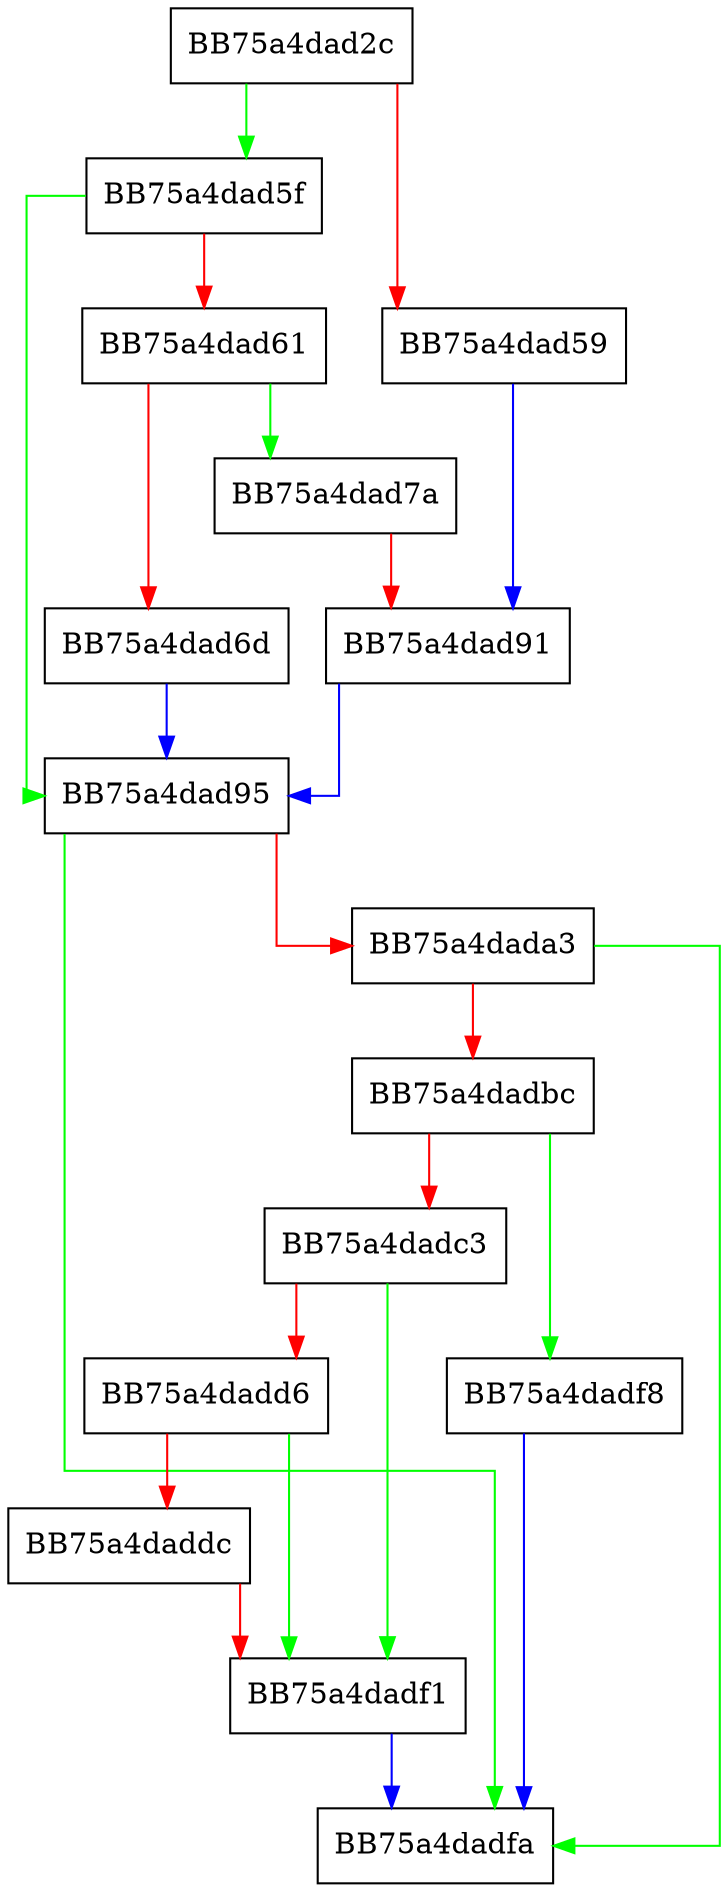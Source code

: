 digraph ReadBootSectorData {
  node [shape="box"];
  graph [splines=ortho];
  BB75a4dad2c -> BB75a4dad5f [color="green"];
  BB75a4dad2c -> BB75a4dad59 [color="red"];
  BB75a4dad59 -> BB75a4dad91 [color="blue"];
  BB75a4dad5f -> BB75a4dad95 [color="green"];
  BB75a4dad5f -> BB75a4dad61 [color="red"];
  BB75a4dad61 -> BB75a4dad7a [color="green"];
  BB75a4dad61 -> BB75a4dad6d [color="red"];
  BB75a4dad6d -> BB75a4dad95 [color="blue"];
  BB75a4dad7a -> BB75a4dad91 [color="red"];
  BB75a4dad91 -> BB75a4dad95 [color="blue"];
  BB75a4dad95 -> BB75a4dadfa [color="green"];
  BB75a4dad95 -> BB75a4dada3 [color="red"];
  BB75a4dada3 -> BB75a4dadfa [color="green"];
  BB75a4dada3 -> BB75a4dadbc [color="red"];
  BB75a4dadbc -> BB75a4dadf8 [color="green"];
  BB75a4dadbc -> BB75a4dadc3 [color="red"];
  BB75a4dadc3 -> BB75a4dadf1 [color="green"];
  BB75a4dadc3 -> BB75a4dadd6 [color="red"];
  BB75a4dadd6 -> BB75a4dadf1 [color="green"];
  BB75a4dadd6 -> BB75a4daddc [color="red"];
  BB75a4daddc -> BB75a4dadf1 [color="red"];
  BB75a4dadf1 -> BB75a4dadfa [color="blue"];
  BB75a4dadf8 -> BB75a4dadfa [color="blue"];
}